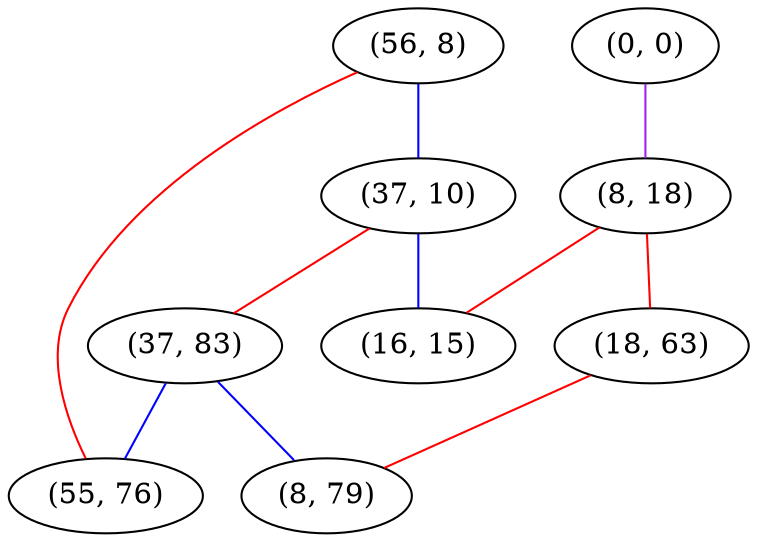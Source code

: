 graph "" {
"(56, 8)";
"(37, 10)";
"(37, 83)";
"(55, 76)";
"(0, 0)";
"(8, 18)";
"(16, 15)";
"(18, 63)";
"(8, 79)";
"(56, 8)" -- "(55, 76)"  [color=red, key=0, weight=1];
"(56, 8)" -- "(37, 10)"  [color=blue, key=0, weight=3];
"(37, 10)" -- "(16, 15)"  [color=blue, key=0, weight=3];
"(37, 10)" -- "(37, 83)"  [color=red, key=0, weight=1];
"(37, 83)" -- "(55, 76)"  [color=blue, key=0, weight=3];
"(37, 83)" -- "(8, 79)"  [color=blue, key=0, weight=3];
"(0, 0)" -- "(8, 18)"  [color=purple, key=0, weight=4];
"(8, 18)" -- "(18, 63)"  [color=red, key=0, weight=1];
"(8, 18)" -- "(16, 15)"  [color=red, key=0, weight=1];
"(18, 63)" -- "(8, 79)"  [color=red, key=0, weight=1];
}
